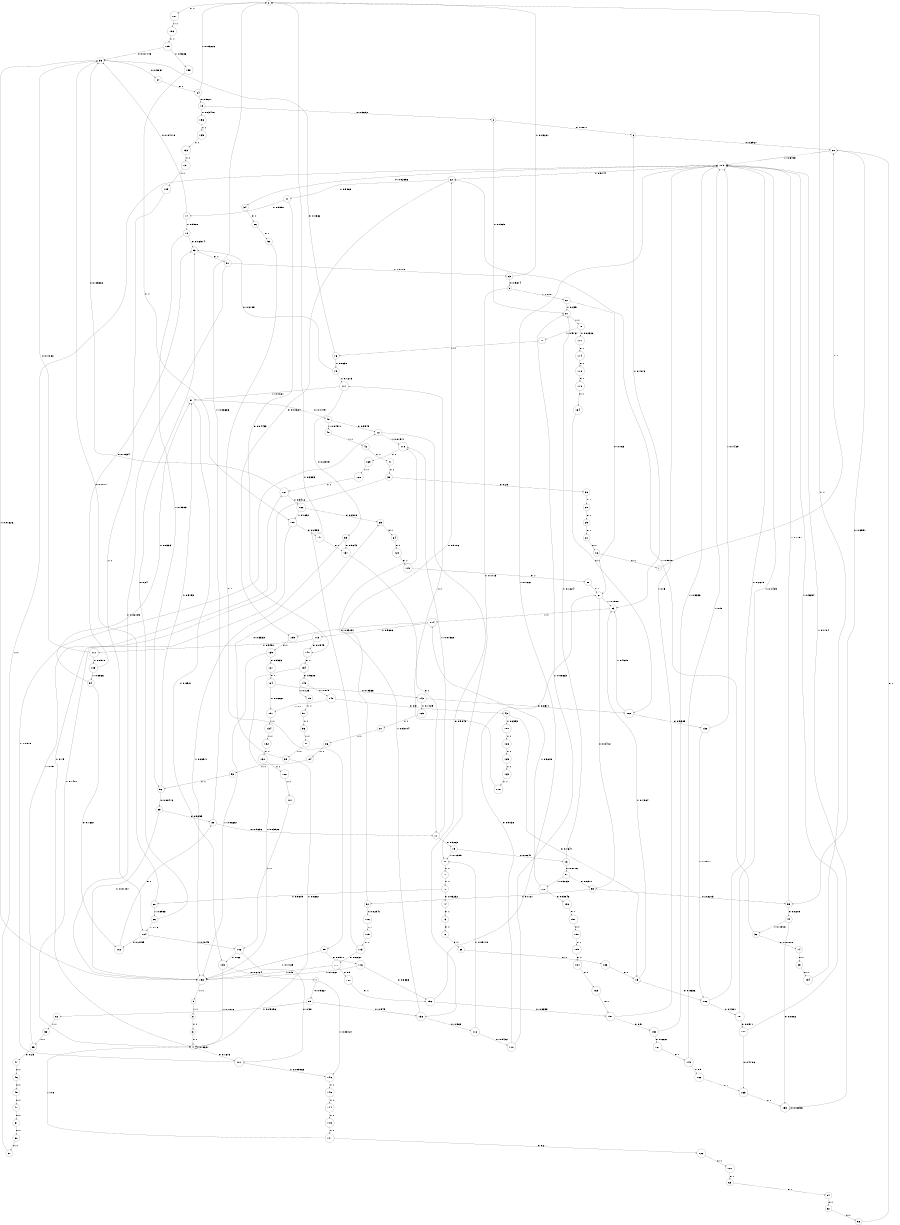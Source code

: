digraph "ch3_both_short_L15" {
size = "6,8.5";
ratio = "fill";
node [shape = circle];
node [fontsize = 24];
edge [fontsize = 24];
0 -> 187 [label = "1: 1        "];
1 -> 89 [label = "0: 0.9627   "];
1 -> 146 [label = "1: 0.03727  "];
2 -> 6 [label = "0: 0.8071   "];
2 -> 81 [label = "1: 0.1929   "];
3 -> 4 [label = "1: 1        "];
4 -> 101 [label = "0: 0.1673   "];
4 -> 4 [label = "1: 0.8327   "];
5 -> 67 [label = "0: 0.8287   "];
5 -> 80 [label = "1: 0.1713   "];
6 -> 60 [label = "0: 0.5927   "];
6 -> 33 [label = "1: 0.4073   "];
7 -> 60 [label = "0: 1        "];
8 -> 3 [label = "1: 1        "];
9 -> 8 [label = "1: 1        "];
10 -> 93 [label = "0: 0.06974  "];
10 -> 52 [label = "1: 0.9303   "];
11 -> 19 [label = "0: 0.9263   "];
11 -> 178 [label = "1: 0.07368  "];
12 -> 136 [label = "0: 0.9843   "];
12 -> 178 [label = "1: 0.01571  "];
13 -> 97 [label = "0: 0.8776   "];
13 -> 81 [label = "1: 0.1224   "];
14 -> 29 [label = "0: 1        "];
15 -> 182 [label = "0: 0.8636   "];
15 -> 33 [label = "1: 0.1364   "];
16 -> 7 [label = "0: 1        "];
17 -> 35 [label = "0: 0.04118  "];
17 -> 10 [label = "1: 0.9588   "];
18 -> 2 [label = "0: 0.9652   "];
18 -> 156 [label = "1: 0.03478  "];
19 -> 13 [label = "0: 0.8641   "];
19 -> 80 [label = "1: 0.1359   "];
20 -> 16 [label = "0: 1        "];
21 -> 140 [label = "0: 0.04433  "];
21 -> 17 [label = "1: 0.9557   "];
22 -> 155 [label = "0: 0.01324  "];
22 -> 21 [label = "1: 0.9868   "];
23 -> 5 [label = "0: 0.9674   "];
23 -> 0 [label = "1: 0.03261  "];
24 -> 18 [label = "0: 0.9677   "];
24 -> 0 [label = "1: 0.03226  "];
25 -> 20 [label = "0: 1        "];
26 -> 90 [label = "0: 1        "];
27 -> 24 [label = "0: 1        "];
28 -> 25 [label = "0: 1        "];
29 -> 194 [label = "0: 1        "];
30 -> 37 [label = "0: 1        "];
31 -> 30 [label = "0: 1        "];
32 -> 14 [label = "0: 0.01818  "];
32 -> 22 [label = "1: 0.9818   "];
33 -> 114 [label = "1: 1        "];
34 -> 26 [label = "0: 1        "];
35 -> 27 [label = "0: 0.9837   "];
35 -> 193 [label = "1: 0.01626  "];
36 -> 28 [label = "0: 1        "];
37 -> 115 [label = "1: 1        "];
38 -> 36 [label = "0: 0.25     "];
38 -> 4 [label = "1: 0.75     "];
39 -> 65 [label = "0: 0.3333   "];
39 -> 4 [label = "1: 0.6667   "];
40 -> 31 [label = "0: 1        "];
41 -> 38 [label = "1: 1        "];
42 -> 41 [label = "1: 1        "];
43 -> 15 [label = "0: 0.7647   "];
43 -> 100 [label = "1: 0.2353   "];
44 -> 153 [label = "0: 0.8082   "];
44 -> 32 [label = "1: 0.1918   "];
45 -> 40 [label = "0: 1        "];
46 -> 45 [label = "0: 1        "];
47 -> 46 [label = "0: 1        "];
48 -> 42 [label = "1: 1        "];
49 -> 12 [label = "0: 0.9549   "];
49 -> 48 [label = "1: 0.04511  "];
50 -> 39 [label = "1: 1        "];
51 -> 49 [label = "0: 0.1479   "];
51 -> 103 [label = "1: 0.8521   "];
52 -> 83 [label = "0: 0.08472  "];
52 -> 51 [label = "1: 0.9153   "];
53 -> 52 [label = "1: 1        "];
54 -> 62 [label = "0: 1        "];
55 -> 47 [label = "0: 0.25     "];
55 -> 167 [label = "1: 0.75     "];
56 -> 50 [label = "1: 1        "];
57 -> 56 [label = "1: 1        "];
58 -> 55 [label = "1: 1        "];
59 -> 44 [label = "0: 0.8209   "];
59 -> 115 [label = "1: 0.1791   "];
60 -> 59 [label = "0: 0.6591   "];
60 -> 115 [label = "1: 0.3409   "];
61 -> 95 [label = "0: 0.8412   "];
61 -> 33 [label = "1: 0.1588   "];
62 -> 96 [label = "0: 1        "];
63 -> 54 [label = "0: 1        "];
64 -> 120 [label = "0: 1        "];
65 -> 64 [label = "0: 1        "];
66 -> 93 [label = "0: 0.24     "];
66 -> 104 [label = "1: 0.76     "];
67 -> 61 [label = "0: 0.765    "];
67 -> 81 [label = "1: 0.235    "];
68 -> 35 [label = "0: 0.1017   "];
68 -> 66 [label = "1: 0.8983   "];
69 -> 183 [label = "0: 1        "];
70 -> 74 [label = "0: 0.03252  "];
70 -> 68 [label = "1: 0.9675   "];
71 -> 70 [label = "1: 1        "];
72 -> 69 [label = "0: 1        "];
73 -> 72 [label = "0: 1        "];
74 -> 73 [label = "0: 1        "];
75 -> 93 [label = "0: 0.2785   "];
75 -> 117 [label = "1: 0.7215   "];
76 -> 35 [label = "0: 0.1362   "];
76 -> 75 [label = "1: 0.8638   "];
77 -> 76 [label = "1: 1        "];
78 -> 177 [label = "0: 0.02326  "];
78 -> 77 [label = "1: 0.9767   "];
79 -> 57 [label = "1: 1        "];
80 -> 71 [label = "1: 1        "];
81 -> 78 [label = "1: 1        "];
82 -> 58 [label = "1: 1        "];
83 -> 88 [label = "0: 0.9259   "];
83 -> 193 [label = "1: 0.07407  "];
84 -> 53 [label = "1: 1        "];
85 -> 116 [label = "0: 0.8571   "];
85 -> 193 [label = "1: 0.1429   "];
86 -> 84 [label = "1: 1        "];
87 -> 86 [label = "1: 1        "];
88 -> 11 [label = "0: 0.9636   "];
88 -> 0 [label = "1: 0.03636  "];
89 -> 136 [label = "0: 0.949    "];
89 -> 82 [label = "1: 0.05096  "];
90 -> 85 [label = "0: 1        "];
91 -> 23 [label = "0: 0.9789   "];
91 -> 193 [label = "1: 0.02105  "];
92 -> 176 [label = "0: 0.02941  "];
92 -> 22 [label = "1: 0.9706   "];
93 -> 91 [label = "0: 1        "];
94 -> 102 [label = "0: 0.1667   "];
94 -> 51 [label = "1: 0.8333   "];
95 -> 59 [label = "0: 0.8273   "];
95 -> 92 [label = "1: 0.1727   "];
96 -> 60 [label = "0: 1        "];
97 -> 95 [label = "0: 0.6977   "];
97 -> 128 [label = "1: 0.3023   "];
98 -> 61 [label = "0: 1        "];
99 -> 137 [label = "0: 0.9643   "];
99 -> 193 [label = "1: 0.03571  "];
100 -> 126 [label = "1: 1        "];
101 -> 12 [label = "0: 0.9909   "];
101 -> 146 [label = "1: 0.009063  "];
102 -> 88 [label = "0: 1        "];
103 -> 1 [label = "0: 0.2124   "];
103 -> 4 [label = "1: 0.7876   "];
104 -> 102 [label = "0: 0.2155   "];
104 -> 106 [label = "1: 0.7845   "];
105 -> 104 [label = "1: 1        "];
106 -> 101 [label = "0: 0.38     "];
106 -> 103 [label = "1: 0.62     "];
107 -> 106 [label = "1: 1        "];
108 -> 107 [label = "1: 1        "];
109 -> 93 [label = "0: 0.1634   "];
109 -> 94 [label = "1: 0.8366   "];
110 -> 61 [label = "0: 0.9138   "];
110 -> 81 [label = "1: 0.08623  "];
111 -> 35 [label = "0: 0.1082   "];
111 -> 109 [label = "1: 0.8918   "];
112 -> 110 [label = "0: 0.9422   "];
112 -> 80 [label = "1: 0.05778  "];
113 -> 140 [label = "0: 0.0549   "];
113 -> 111 [label = "1: 0.9451   "];
114 -> 155 [label = "0: 0.03137  "];
114 -> 113 [label = "1: 0.9686   "];
115 -> 34 [label = "0: 0.02556  "];
115 -> 22 [label = "1: 0.9744   "];
116 -> 152 [label = "0: 0.8333   "];
116 -> 193 [label = "1: 0.1667   "];
117 -> 99 [label = "0: 0.2979   "];
117 -> 51 [label = "1: 0.7021   "];
118 -> 117 [label = "1: 1        "];
119 -> 98 [label = "0: 1        "];
120 -> 119 [label = "0: 1        "];
121 -> 63 [label = "0: 1        "];
122 -> 121 [label = "0: 1        "];
123 -> 118 [label = "1: 1        "];
124 -> 142 [label = "0: 0.9333   "];
124 -> 157 [label = "1: 0.06667  "];
125 -> 123 [label = "1: 1        "];
126 -> 125 [label = "1: 1        "];
127 -> 124 [label = "0: 1        "];
128 -> 192 [label = "0: 0.03846  "];
128 -> 114 [label = "1: 0.9615   "];
129 -> 87 [label = "1: 1        "];
130 -> 108 [label = "1: 1        "];
131 -> 105 [label = "1: 1        "];
132 -> 130 [label = "1: 1        "];
133 -> 131 [label = "1: 1        "];
134 -> 132 [label = "1: 1        "];
135 -> 133 [label = "1: 1        "];
136 -> 112 [label = "0: 0.963    "];
136 -> 178 [label = "1: 0.03704  "];
137 -> 11 [label = "0: 1        "];
138 -> 182 [label = "0: 0.8571   "];
138 -> 115 [label = "1: 0.1429   "];
139 -> 127 [label = "0: 0.9333   "];
139 -> 193 [label = "1: 0.06667  "];
140 -> 154 [label = "0: 1        "];
141 -> 122 [label = "0: 0.2      "];
141 -> 4 [label = "1: 0.8      "];
142 -> 160 [label = "0: 0.8571   "];
142 -> 129 [label = "1: 0.1429   "];
143 -> 141 [label = "1: 1        "];
144 -> 143 [label = "1: 1        "];
145 -> 144 [label = "1: 1        "];
146 -> 145 [label = "1: 1        "];
147 -> 137 [label = "0: 1        "];
148 -> 43 [label = "0: 0.9      "];
148 -> 157 [label = "1: 0.1      "];
149 -> 148 [label = "0: 0.875    "];
149 -> 79 [label = "1: 0.125    "];
150 -> 161 [label = "0: 0.6667   "];
150 -> 115 [label = "1: 0.3333   "];
151 -> 150 [label = "0: 0.5      "];
151 -> 115 [label = "1: 0.5      "];
152 -> 151 [label = "0: 0.8333   "];
152 -> 115 [label = "1: 0.1667   "];
153 -> 153 [label = "0: 0.8296   "];
153 -> 115 [label = "1: 0.1704   "];
154 -> 149 [label = "0: 0.9608   "];
154 -> 193 [label = "1: 0.03922  "];
155 -> 139 [label = "0: 1        "];
156 -> 135 [label = "1: 1        "];
157 -> 134 [label = "1: 1        "];
158 -> 147 [label = "0: 0.2593   "];
158 -> 4 [label = "1: 0.7407   "];
159 -> 158 [label = "1: 1        "];
160 -> 138 [label = "0: 0.5385   "];
160 -> 33 [label = "1: 0.4615   "];
161 -> 179 [label = "0: 1        "];
162 -> 163 [label = "0: 1        "];
163 -> 153 [label = "0: 1        "];
164 -> 160 [label = "0: 1        "];
165 -> 151 [label = "0: 1        "];
166 -> 65 [label = "0: 0.2308   "];
166 -> 158 [label = "1: 0.7692   "];
167 -> 35 [label = "0: 0.05882  "];
167 -> 166 [label = "1: 0.9412   "];
168 -> 167 [label = "1: 1        "];
169 -> 168 [label = "1: 1        "];
170 -> 164 [label = "0: 1        "];
171 -> 188 [label = "0: 0.5      "];
171 -> 193 [label = "1: 0.5      "];
172 -> 170 [label = "0: 1        "];
173 -> 171 [label = "0: 0.6667   "];
173 -> 0 [label = "1: 0.3333   "];
174 -> 172 [label = "0: 1        "];
175 -> 173 [label = "0: 1        "];
176 -> 175 [label = "0: 1        "];
177 -> 174 [label = "0: 1        "];
178 -> 169 [label = "1: 1        "];
179 -> 162 [label = "0: 0.5      "];
179 -> 115 [label = "1: 0.5      "];
180 -> 163 [label = "0: 0.4706   "];
180 -> 115 [label = "1: 0.5294   "];
181 -> 180 [label = "0: 0.8571   "];
181 -> 115 [label = "1: 0.1429   "];
182 -> 181 [label = "0: 0.7321   "];
182 -> 115 [label = "1: 0.2679   "];
183 -> 15 [label = "0: 1        "];
184 -> 165 [label = "0: 1        "];
185 -> 35 [label = "0: 0.07143  "];
185 -> 159 [label = "1: 0.9286   "];
186 -> 185 [label = "1: 1        "];
187 -> 186 [label = "1: 1        "];
188 -> 152 [label = "0: 1        "];
189 -> 184 [label = "0: 1        "];
190 -> 189 [label = "0: 1        "];
191 -> 190 [label = "0: 1        "];
192 -> 191 [label = "0: 1        "];
193 -> 9 [label = "1: 1        "];
194 -> 0 [label = "1: 1        "];
}